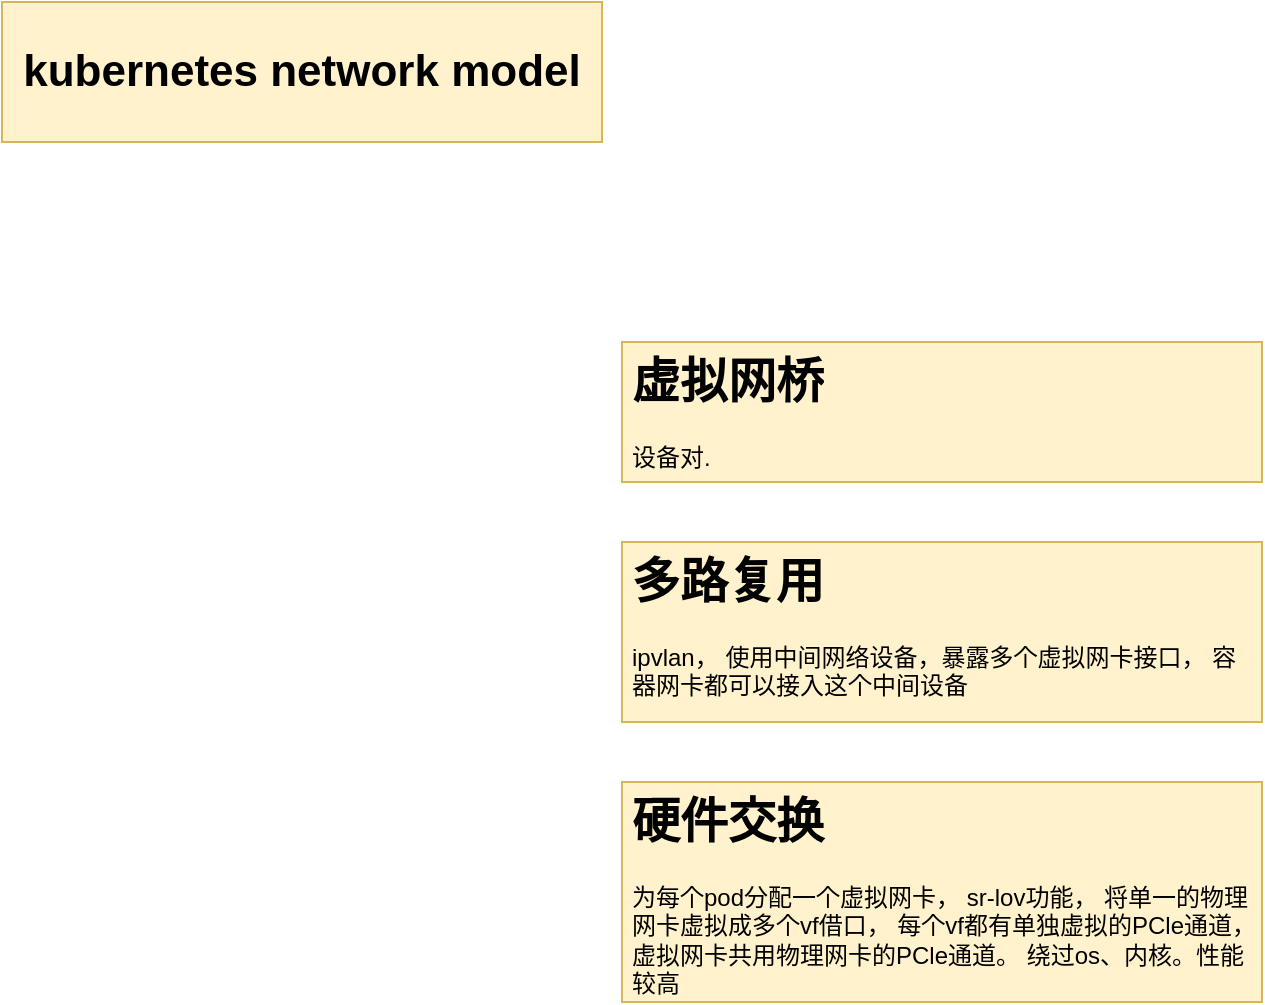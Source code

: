 <mxfile version="22.1.21" type="github">
  <diagram name="第 1 页" id="Q8KZJzh6ABpq3DSyVuZt">
    <mxGraphModel dx="2261" dy="786" grid="1" gridSize="10" guides="1" tooltips="1" connect="1" arrows="1" fold="1" page="1" pageScale="1" pageWidth="827" pageHeight="1169" math="0" shadow="0">
      <root>
        <mxCell id="0" />
        <mxCell id="1" parent="0" />
        <mxCell id="Ks_degdZmFdMqEcX4CP4-1" value="&lt;h1&gt;虚拟网桥&lt;/h1&gt;&lt;p&gt;设备对.&lt;/p&gt;" style="text;html=1;strokeColor=#d6b656;fillColor=#fff2cc;spacing=5;spacingTop=-20;whiteSpace=wrap;overflow=hidden;rounded=0;" vertex="1" parent="1">
          <mxGeometry x="90" y="220" width="320" height="70" as="geometry" />
        </mxCell>
        <mxCell id="Ks_degdZmFdMqEcX4CP4-2" value="kubernetes network model" style="text;html=1;strokeColor=#d6b656;fillColor=#fff2cc;align=center;verticalAlign=middle;whiteSpace=wrap;rounded=0;fontStyle=1;fontSize=22;" vertex="1" parent="1">
          <mxGeometry x="-220" y="50" width="300" height="70" as="geometry" />
        </mxCell>
        <mxCell id="Ks_degdZmFdMqEcX4CP4-3" value="&lt;h1&gt;多路复用&lt;/h1&gt;&lt;p&gt;ipvlan， 使用中间网络设备，暴露多个虚拟网卡接口， 容器网卡都可以接入这个中间设备&lt;/p&gt;" style="text;html=1;strokeColor=#d6b656;fillColor=#fff2cc;spacing=5;spacingTop=-20;whiteSpace=wrap;overflow=hidden;rounded=0;" vertex="1" parent="1">
          <mxGeometry x="90" y="320" width="320" height="90" as="geometry" />
        </mxCell>
        <mxCell id="Ks_degdZmFdMqEcX4CP4-4" value="&lt;h1&gt;硬件交换&lt;/h1&gt;&lt;p&gt;为每个pod分配一个虚拟网卡， sr-lov功能， 将单一的物理网卡虚拟成多个vf借口， 每个vf都有单独虚拟的PCle通道， 虚拟网卡共用物理网卡的PCle通道。 绕过os、内核。性能较高&lt;/p&gt;" style="text;html=1;strokeColor=#d6b656;fillColor=#fff2cc;spacing=5;spacingTop=-20;whiteSpace=wrap;overflow=hidden;rounded=0;" vertex="1" parent="1">
          <mxGeometry x="90" y="440" width="320" height="110" as="geometry" />
        </mxCell>
      </root>
    </mxGraphModel>
  </diagram>
</mxfile>
